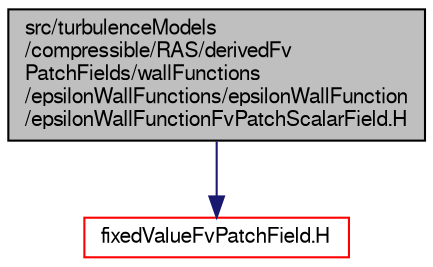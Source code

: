 digraph "src/turbulenceModels/compressible/RAS/derivedFvPatchFields/wallFunctions/epsilonWallFunctions/epsilonWallFunction/epsilonWallFunctionFvPatchScalarField.H"
{
  bgcolor="transparent";
  edge [fontname="FreeSans",fontsize="10",labelfontname="FreeSans",labelfontsize="10"];
  node [fontname="FreeSans",fontsize="10",shape=record];
  Node0 [label="src/turbulenceModels\l/compressible/RAS/derivedFv\lPatchFields/wallFunctions\l/epsilonWallFunctions/epsilonWallFunction\l/epsilonWallFunctionFvPatchScalarField.H",height=0.2,width=0.4,color="black", fillcolor="grey75", style="filled", fontcolor="black"];
  Node0 -> Node1 [color="midnightblue",fontsize="10",style="solid",fontname="FreeSans"];
  Node1 [label="fixedValueFvPatchField.H",height=0.2,width=0.4,color="red",URL="$a01478.html"];
}
